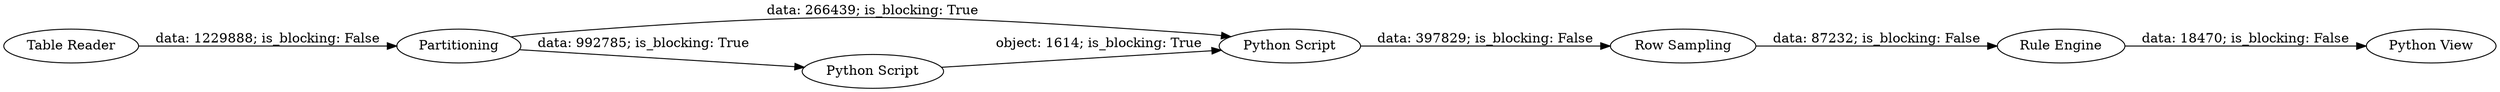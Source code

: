 digraph {
	"-3549745357885010428_33" [label="Python View"]
	"-3549745357885010428_14" [label="Table Reader"]
	"-3549745357885010428_7" [label="Python Script"]
	"-3549745357885010428_4" [label=Partitioning]
	"-3549745357885010428_6" [label="Python Script"]
	"-3549745357885010428_30" [label="Row Sampling"]
	"-3549745357885010428_34" [label="Rule Engine"]
	"-3549745357885010428_30" -> "-3549745357885010428_34" [label="data: 87232; is_blocking: False"]
	"-3549745357885010428_4" -> "-3549745357885010428_7" [label="data: 266439; is_blocking: True"]
	"-3549745357885010428_7" -> "-3549745357885010428_30" [label="data: 397829; is_blocking: False"]
	"-3549745357885010428_6" -> "-3549745357885010428_7" [label="object: 1614; is_blocking: True"]
	"-3549745357885010428_4" -> "-3549745357885010428_6" [label="data: 992785; is_blocking: True"]
	"-3549745357885010428_14" -> "-3549745357885010428_4" [label="data: 1229888; is_blocking: False"]
	"-3549745357885010428_34" -> "-3549745357885010428_33" [label="data: 18470; is_blocking: False"]
	rankdir=LR
}
